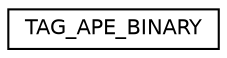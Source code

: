 digraph "Graphical Class Hierarchy"
{
 // LATEX_PDF_SIZE
  edge [fontname="Helvetica",fontsize="10",labelfontname="Helvetica",labelfontsize="10"];
  node [fontname="Helvetica",fontsize="10",shape=record];
  rankdir="LR";
  Node0 [label="TAG_APE_BINARY",height=0.2,width=0.4,color="black", fillcolor="white", style="filled",URL="$struct_t_a_g___a_p_e___b_i_n_a_r_y.html",tooltip=" "];
}
